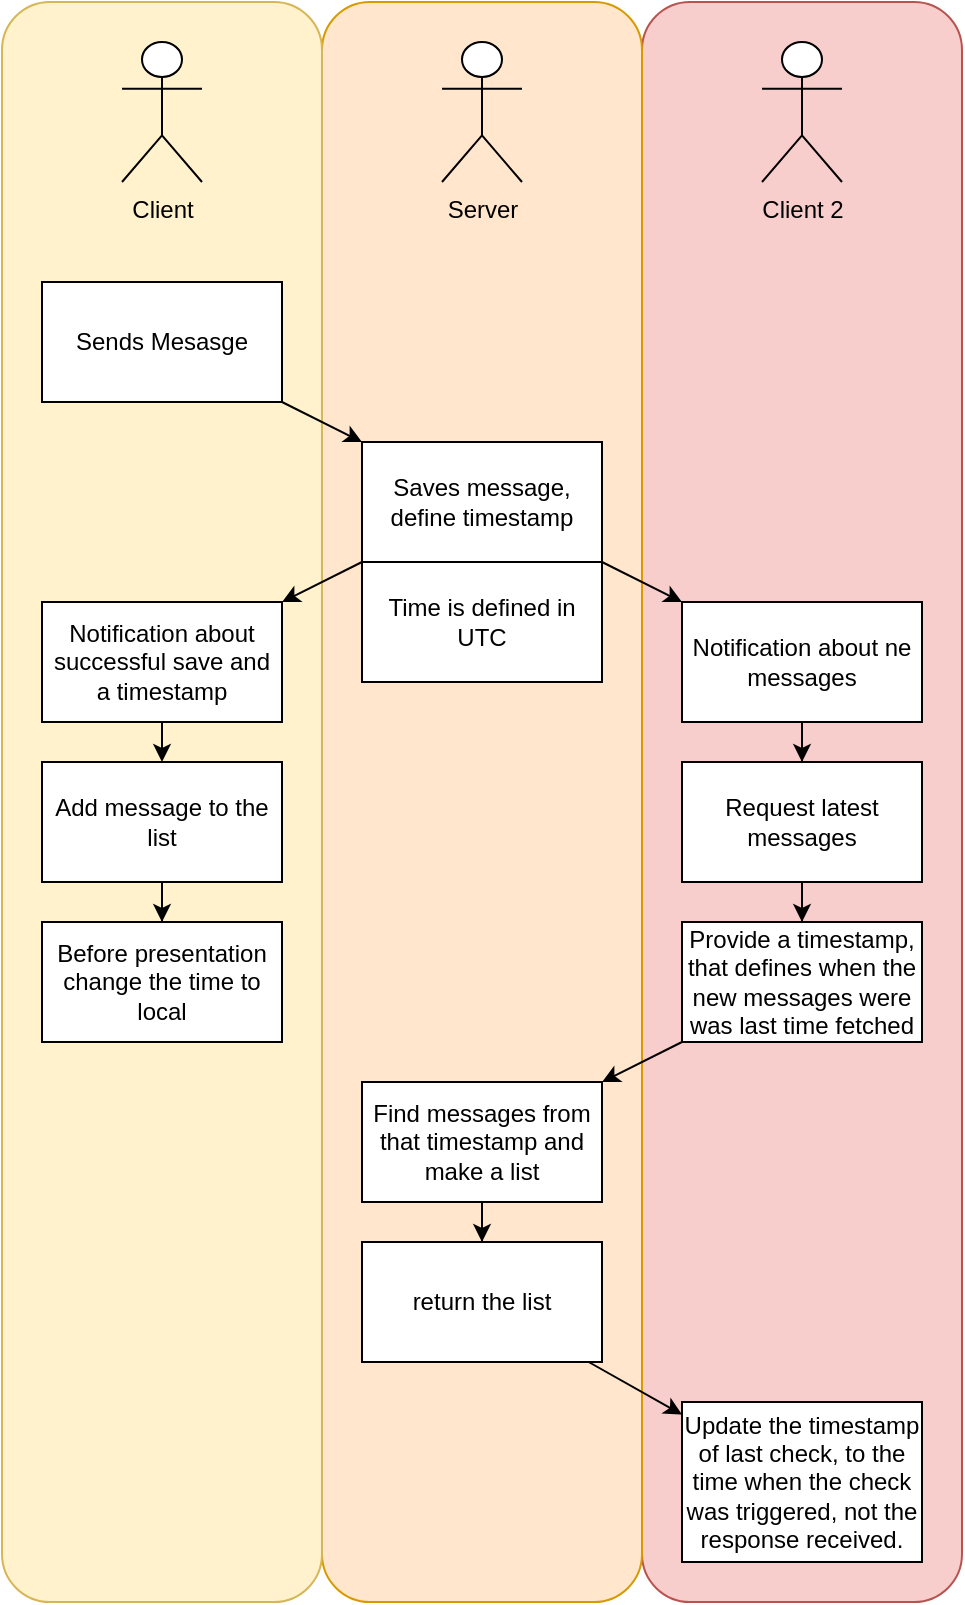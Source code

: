 <mxfile version="24.2.5" type="github">
  <diagram name="Pagina-1" id="Bf5yMXi9IIL7gLmAusMt">
    <mxGraphModel dx="1195" dy="615" grid="1" gridSize="10" guides="1" tooltips="1" connect="1" arrows="1" fold="1" page="1" pageScale="1" pageWidth="827" pageHeight="1169" math="0" shadow="0">
      <root>
        <mxCell id="0" />
        <mxCell id="1" parent="0" />
        <mxCell id="c2Gna05p8QOXd9XZKlMe-35" value="" style="rounded=1;whiteSpace=wrap;html=1;fillColor=#f8cecc;strokeColor=#b85450;" vertex="1" parent="1">
          <mxGeometry x="420" y="60" width="160" height="800" as="geometry" />
        </mxCell>
        <mxCell id="c2Gna05p8QOXd9XZKlMe-34" value="" style="rounded=1;whiteSpace=wrap;html=1;fillColor=#ffe6cc;strokeColor=#d79b00;" vertex="1" parent="1">
          <mxGeometry x="260" y="60" width="160" height="800" as="geometry" />
        </mxCell>
        <mxCell id="c2Gna05p8QOXd9XZKlMe-33" value="" style="rounded=1;whiteSpace=wrap;html=1;fillColor=#fff2cc;strokeColor=#d6b656;" vertex="1" parent="1">
          <mxGeometry x="100" y="60" width="160" height="800" as="geometry" />
        </mxCell>
        <mxCell id="c2Gna05p8QOXd9XZKlMe-2" value="Client" style="shape=umlActor;verticalLabelPosition=bottom;verticalAlign=top;html=1;outlineConnect=0;" vertex="1" parent="1">
          <mxGeometry x="160" y="80" width="40" height="70" as="geometry" />
        </mxCell>
        <mxCell id="c2Gna05p8QOXd9XZKlMe-3" value="Server" style="shape=umlActor;verticalLabelPosition=bottom;verticalAlign=top;html=1;outlineConnect=0;" vertex="1" parent="1">
          <mxGeometry x="320" y="80" width="40" height="70" as="geometry" />
        </mxCell>
        <mxCell id="c2Gna05p8QOXd9XZKlMe-4" value="Client 2" style="shape=umlActor;verticalLabelPosition=bottom;verticalAlign=top;html=1;outlineConnect=0;" vertex="1" parent="1">
          <mxGeometry x="480" y="80" width="40" height="70" as="geometry" />
        </mxCell>
        <mxCell id="c2Gna05p8QOXd9XZKlMe-19" style="rounded=0;orthogonalLoop=1;jettySize=auto;html=1;" edge="1" parent="1" source="c2Gna05p8QOXd9XZKlMe-7" target="c2Gna05p8QOXd9XZKlMe-8">
          <mxGeometry relative="1" as="geometry" />
        </mxCell>
        <mxCell id="c2Gna05p8QOXd9XZKlMe-7" value="Sends Mesasge" style="rounded=0;whiteSpace=wrap;html=1;" vertex="1" parent="1">
          <mxGeometry x="120" y="200" width="120" height="60" as="geometry" />
        </mxCell>
        <mxCell id="c2Gna05p8QOXd9XZKlMe-20" style="rounded=0;orthogonalLoop=1;jettySize=auto;html=1;" edge="1" parent="1" source="c2Gna05p8QOXd9XZKlMe-8" target="c2Gna05p8QOXd9XZKlMe-10">
          <mxGeometry relative="1" as="geometry" />
        </mxCell>
        <mxCell id="c2Gna05p8QOXd9XZKlMe-21" style="rounded=0;orthogonalLoop=1;jettySize=auto;html=1;" edge="1" parent="1" source="c2Gna05p8QOXd9XZKlMe-8" target="c2Gna05p8QOXd9XZKlMe-9">
          <mxGeometry relative="1" as="geometry" />
        </mxCell>
        <mxCell id="c2Gna05p8QOXd9XZKlMe-8" value="Saves message, define timestamp" style="rounded=0;whiteSpace=wrap;html=1;" vertex="1" parent="1">
          <mxGeometry x="280" y="280" width="120" height="60" as="geometry" />
        </mxCell>
        <mxCell id="c2Gna05p8QOXd9XZKlMe-23" style="edgeStyle=orthogonalEdgeStyle;rounded=0;orthogonalLoop=1;jettySize=auto;html=1;" edge="1" parent="1" source="c2Gna05p8QOXd9XZKlMe-9" target="c2Gna05p8QOXd9XZKlMe-12">
          <mxGeometry relative="1" as="geometry" />
        </mxCell>
        <mxCell id="c2Gna05p8QOXd9XZKlMe-9" value="Notification about ne messages" style="rounded=0;whiteSpace=wrap;html=1;" vertex="1" parent="1">
          <mxGeometry x="440" y="360" width="120" height="60" as="geometry" />
        </mxCell>
        <mxCell id="c2Gna05p8QOXd9XZKlMe-18" style="rounded=0;orthogonalLoop=1;jettySize=auto;html=1;" edge="1" parent="1" source="c2Gna05p8QOXd9XZKlMe-10" target="c2Gna05p8QOXd9XZKlMe-11">
          <mxGeometry relative="1" as="geometry" />
        </mxCell>
        <mxCell id="c2Gna05p8QOXd9XZKlMe-10" value="Notification about successful save and a timestamp" style="rounded=0;whiteSpace=wrap;html=1;" vertex="1" parent="1">
          <mxGeometry x="120" y="360" width="120" height="60" as="geometry" />
        </mxCell>
        <mxCell id="c2Gna05p8QOXd9XZKlMe-32" style="edgeStyle=orthogonalEdgeStyle;rounded=0;orthogonalLoop=1;jettySize=auto;html=1;" edge="1" parent="1" source="c2Gna05p8QOXd9XZKlMe-11" target="c2Gna05p8QOXd9XZKlMe-31">
          <mxGeometry relative="1" as="geometry" />
        </mxCell>
        <mxCell id="c2Gna05p8QOXd9XZKlMe-11" value="Add message to the list" style="rounded=0;whiteSpace=wrap;html=1;" vertex="1" parent="1">
          <mxGeometry x="120" y="440" width="120" height="60" as="geometry" />
        </mxCell>
        <mxCell id="c2Gna05p8QOXd9XZKlMe-24" style="edgeStyle=orthogonalEdgeStyle;rounded=0;orthogonalLoop=1;jettySize=auto;html=1;" edge="1" parent="1" source="c2Gna05p8QOXd9XZKlMe-12" target="c2Gna05p8QOXd9XZKlMe-13">
          <mxGeometry relative="1" as="geometry" />
        </mxCell>
        <mxCell id="c2Gna05p8QOXd9XZKlMe-12" value="Request latest messages" style="rounded=0;whiteSpace=wrap;html=1;" vertex="1" parent="1">
          <mxGeometry x="440" y="440" width="120" height="60" as="geometry" />
        </mxCell>
        <mxCell id="c2Gna05p8QOXd9XZKlMe-25" style="rounded=0;orthogonalLoop=1;jettySize=auto;html=1;" edge="1" parent="1" source="c2Gna05p8QOXd9XZKlMe-13" target="c2Gna05p8QOXd9XZKlMe-14">
          <mxGeometry relative="1" as="geometry" />
        </mxCell>
        <mxCell id="c2Gna05p8QOXd9XZKlMe-13" value="Provide a timestamp, that defines when the new messages were was last time fetched" style="rounded=0;whiteSpace=wrap;html=1;" vertex="1" parent="1">
          <mxGeometry x="440" y="520" width="120" height="60" as="geometry" />
        </mxCell>
        <mxCell id="c2Gna05p8QOXd9XZKlMe-27" style="edgeStyle=orthogonalEdgeStyle;rounded=0;orthogonalLoop=1;jettySize=auto;html=1;" edge="1" parent="1" source="c2Gna05p8QOXd9XZKlMe-14" target="c2Gna05p8QOXd9XZKlMe-15">
          <mxGeometry relative="1" as="geometry" />
        </mxCell>
        <mxCell id="c2Gna05p8QOXd9XZKlMe-14" value="Find messages from that timestamp and make a list" style="rounded=0;whiteSpace=wrap;html=1;" vertex="1" parent="1">
          <mxGeometry x="280" y="600" width="120" height="60" as="geometry" />
        </mxCell>
        <mxCell id="c2Gna05p8QOXd9XZKlMe-28" style="rounded=0;orthogonalLoop=1;jettySize=auto;html=1;" edge="1" parent="1" source="c2Gna05p8QOXd9XZKlMe-15" target="c2Gna05p8QOXd9XZKlMe-17">
          <mxGeometry relative="1" as="geometry" />
        </mxCell>
        <mxCell id="c2Gna05p8QOXd9XZKlMe-15" value="return the list" style="rounded=0;whiteSpace=wrap;html=1;" vertex="1" parent="1">
          <mxGeometry x="280" y="680" width="120" height="60" as="geometry" />
        </mxCell>
        <mxCell id="c2Gna05p8QOXd9XZKlMe-17" value="Update the timestamp of last check, to the time when the check was triggered, not the response received." style="rounded=0;whiteSpace=wrap;html=1;" vertex="1" parent="1">
          <mxGeometry x="440" y="760" width="120" height="80" as="geometry" />
        </mxCell>
        <mxCell id="c2Gna05p8QOXd9XZKlMe-29" value="Time is defined in UTC" style="rounded=0;whiteSpace=wrap;html=1;" vertex="1" parent="1">
          <mxGeometry x="280" y="340" width="120" height="60" as="geometry" />
        </mxCell>
        <mxCell id="c2Gna05p8QOXd9XZKlMe-31" value="Before presentation change the time to local" style="rounded=0;whiteSpace=wrap;html=1;" vertex="1" parent="1">
          <mxGeometry x="120" y="520" width="120" height="60" as="geometry" />
        </mxCell>
      </root>
    </mxGraphModel>
  </diagram>
</mxfile>
